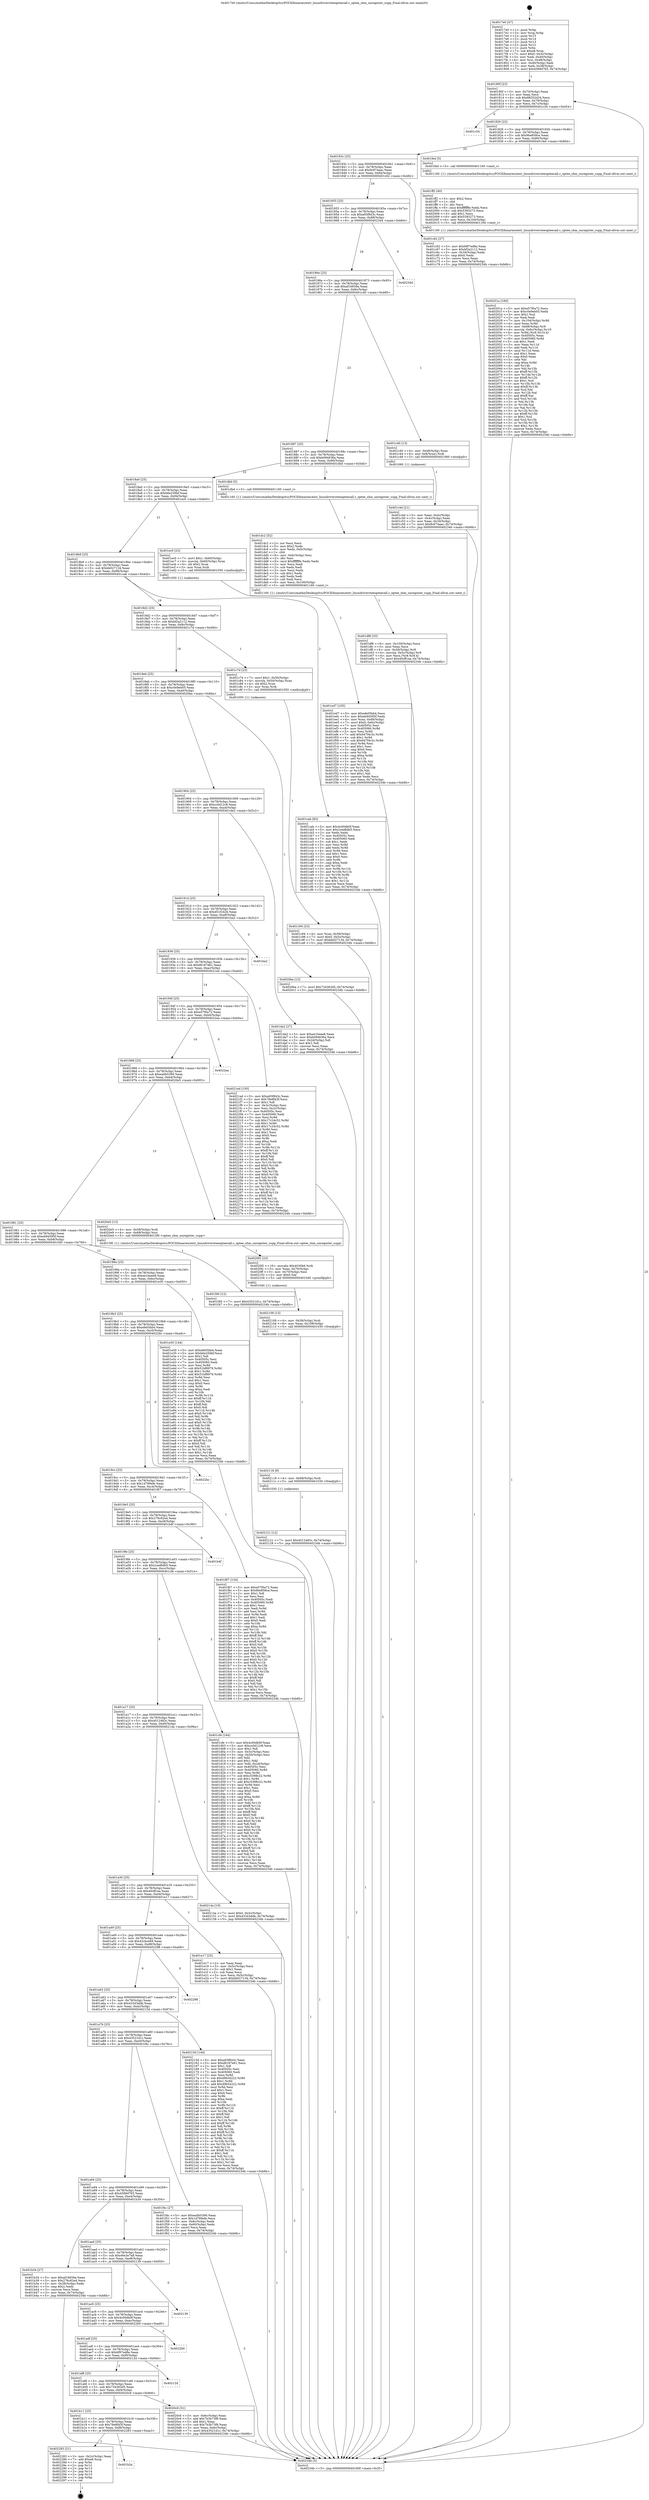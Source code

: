 digraph "0x4017e0" {
  label = "0x4017e0 (/mnt/c/Users/mathe/Desktop/tcc/POCII/binaries/extr_linuxdriversteeopteecall.c_optee_shm_unregister_supp_Final-ollvm.out::main(0))"
  labelloc = "t"
  node[shape=record]

  Entry [label="",width=0.3,height=0.3,shape=circle,fillcolor=black,style=filled]
  "0x40180f" [label="{
     0x40180f [23]\l
     | [instrs]\l
     &nbsp;&nbsp;0x40180f \<+3\>: mov -0x74(%rbp),%eax\l
     &nbsp;&nbsp;0x401812 \<+2\>: mov %eax,%ecx\l
     &nbsp;&nbsp;0x401814 \<+6\>: sub $0x88352d34,%ecx\l
     &nbsp;&nbsp;0x40181a \<+3\>: mov %eax,-0x78(%rbp)\l
     &nbsp;&nbsp;0x40181d \<+3\>: mov %ecx,-0x7c(%rbp)\l
     &nbsp;&nbsp;0x401820 \<+6\>: je 0000000000401c34 \<main+0x454\>\l
  }"]
  "0x401c34" [label="{
     0x401c34\l
  }", style=dashed]
  "0x401826" [label="{
     0x401826 [22]\l
     | [instrs]\l
     &nbsp;&nbsp;0x401826 \<+5\>: jmp 000000000040182b \<main+0x4b\>\l
     &nbsp;&nbsp;0x40182b \<+3\>: mov -0x78(%rbp),%eax\l
     &nbsp;&nbsp;0x40182e \<+5\>: sub $0x9be858ce,%eax\l
     &nbsp;&nbsp;0x401833 \<+3\>: mov %eax,-0x80(%rbp)\l
     &nbsp;&nbsp;0x401836 \<+6\>: je 0000000000401fed \<main+0x80d\>\l
  }"]
  Exit [label="",width=0.3,height=0.3,shape=circle,fillcolor=black,style=filled,peripheries=2]
  "0x401fed" [label="{
     0x401fed [5]\l
     | [instrs]\l
     &nbsp;&nbsp;0x401fed \<+5\>: call 0000000000401160 \<next_i\>\l
     | [calls]\l
     &nbsp;&nbsp;0x401160 \{1\} (/mnt/c/Users/mathe/Desktop/tcc/POCII/binaries/extr_linuxdriversteeopteecall.c_optee_shm_unregister_supp_Final-ollvm.out::next_i)\l
  }"]
  "0x40183c" [label="{
     0x40183c [25]\l
     | [instrs]\l
     &nbsp;&nbsp;0x40183c \<+5\>: jmp 0000000000401841 \<main+0x61\>\l
     &nbsp;&nbsp;0x401841 \<+3\>: mov -0x78(%rbp),%eax\l
     &nbsp;&nbsp;0x401844 \<+5\>: sub $0x9c974aac,%eax\l
     &nbsp;&nbsp;0x401849 \<+6\>: mov %eax,-0x84(%rbp)\l
     &nbsp;&nbsp;0x40184f \<+6\>: je 0000000000401c62 \<main+0x482\>\l
  }"]
  "0x401b2a" [label="{
     0x401b2a\l
  }", style=dashed]
  "0x401c62" [label="{
     0x401c62 [27]\l
     | [instrs]\l
     &nbsp;&nbsp;0x401c62 \<+5\>: mov $0x6f97ed8e,%eax\l
     &nbsp;&nbsp;0x401c67 \<+5\>: mov $0xbf2a2112,%ecx\l
     &nbsp;&nbsp;0x401c6c \<+3\>: mov -0x34(%rbp),%edx\l
     &nbsp;&nbsp;0x401c6f \<+3\>: cmp $0x0,%edx\l
     &nbsp;&nbsp;0x401c72 \<+3\>: cmove %ecx,%eax\l
     &nbsp;&nbsp;0x401c75 \<+3\>: mov %eax,-0x74(%rbp)\l
     &nbsp;&nbsp;0x401c78 \<+5\>: jmp 000000000040234b \<main+0xb6b\>\l
  }"]
  "0x401855" [label="{
     0x401855 [25]\l
     | [instrs]\l
     &nbsp;&nbsp;0x401855 \<+5\>: jmp 000000000040185a \<main+0x7a\>\l
     &nbsp;&nbsp;0x40185a \<+3\>: mov -0x78(%rbp),%eax\l
     &nbsp;&nbsp;0x40185d \<+5\>: sub $0xa93f843c,%eax\l
     &nbsp;&nbsp;0x401862 \<+6\>: mov %eax,-0x88(%rbp)\l
     &nbsp;&nbsp;0x401868 \<+6\>: je 0000000000402344 \<main+0xb64\>\l
  }"]
  "0x402283" [label="{
     0x402283 [21]\l
     | [instrs]\l
     &nbsp;&nbsp;0x402283 \<+3\>: mov -0x2c(%rbp),%eax\l
     &nbsp;&nbsp;0x402286 \<+7\>: add $0xe8,%rsp\l
     &nbsp;&nbsp;0x40228d \<+1\>: pop %rbx\l
     &nbsp;&nbsp;0x40228e \<+2\>: pop %r12\l
     &nbsp;&nbsp;0x402290 \<+2\>: pop %r13\l
     &nbsp;&nbsp;0x402292 \<+2\>: pop %r14\l
     &nbsp;&nbsp;0x402294 \<+2\>: pop %r15\l
     &nbsp;&nbsp;0x402296 \<+1\>: pop %rbp\l
     &nbsp;&nbsp;0x402297 \<+1\>: ret\l
  }"]
  "0x402344" [label="{
     0x402344\l
  }", style=dashed]
  "0x40186e" [label="{
     0x40186e [25]\l
     | [instrs]\l
     &nbsp;&nbsp;0x40186e \<+5\>: jmp 0000000000401873 \<main+0x93\>\l
     &nbsp;&nbsp;0x401873 \<+3\>: mov -0x78(%rbp),%eax\l
     &nbsp;&nbsp;0x401876 \<+5\>: sub $0xaf16659a,%eax\l
     &nbsp;&nbsp;0x40187b \<+6\>: mov %eax,-0x8c(%rbp)\l
     &nbsp;&nbsp;0x401881 \<+6\>: je 0000000000401c40 \<main+0x460\>\l
  }"]
  "0x402121" [label="{
     0x402121 [12]\l
     | [instrs]\l
     &nbsp;&nbsp;0x402121 \<+7\>: movl $0x4012483c,-0x74(%rbp)\l
     &nbsp;&nbsp;0x402128 \<+5\>: jmp 000000000040234b \<main+0xb6b\>\l
  }"]
  "0x401c40" [label="{
     0x401c40 [13]\l
     | [instrs]\l
     &nbsp;&nbsp;0x401c40 \<+4\>: mov -0x48(%rbp),%rax\l
     &nbsp;&nbsp;0x401c44 \<+4\>: mov 0x8(%rax),%rdi\l
     &nbsp;&nbsp;0x401c48 \<+5\>: call 0000000000401060 \<atoi@plt\>\l
     | [calls]\l
     &nbsp;&nbsp;0x401060 \{1\} (unknown)\l
  }"]
  "0x401887" [label="{
     0x401887 [25]\l
     | [instrs]\l
     &nbsp;&nbsp;0x401887 \<+5\>: jmp 000000000040188c \<main+0xac\>\l
     &nbsp;&nbsp;0x40188c \<+3\>: mov -0x78(%rbp),%eax\l
     &nbsp;&nbsp;0x40188f \<+5\>: sub $0xb094636a,%eax\l
     &nbsp;&nbsp;0x401894 \<+6\>: mov %eax,-0x90(%rbp)\l
     &nbsp;&nbsp;0x40189a \<+6\>: je 0000000000401dbd \<main+0x5dd\>\l
  }"]
  "0x402118" [label="{
     0x402118 [9]\l
     | [instrs]\l
     &nbsp;&nbsp;0x402118 \<+4\>: mov -0x68(%rbp),%rdi\l
     &nbsp;&nbsp;0x40211c \<+5\>: call 0000000000401030 \<free@plt\>\l
     | [calls]\l
     &nbsp;&nbsp;0x401030 \{1\} (unknown)\l
  }"]
  "0x401dbd" [label="{
     0x401dbd [5]\l
     | [instrs]\l
     &nbsp;&nbsp;0x401dbd \<+5\>: call 0000000000401160 \<next_i\>\l
     | [calls]\l
     &nbsp;&nbsp;0x401160 \{1\} (/mnt/c/Users/mathe/Desktop/tcc/POCII/binaries/extr_linuxdriversteeopteecall.c_optee_shm_unregister_supp_Final-ollvm.out::next_i)\l
  }"]
  "0x4018a0" [label="{
     0x4018a0 [25]\l
     | [instrs]\l
     &nbsp;&nbsp;0x4018a0 \<+5\>: jmp 00000000004018a5 \<main+0xc5\>\l
     &nbsp;&nbsp;0x4018a5 \<+3\>: mov -0x78(%rbp),%eax\l
     &nbsp;&nbsp;0x4018a8 \<+5\>: sub $0xb6e259bf,%eax\l
     &nbsp;&nbsp;0x4018ad \<+6\>: mov %eax,-0x94(%rbp)\l
     &nbsp;&nbsp;0x4018b3 \<+6\>: je 0000000000401ec0 \<main+0x6e0\>\l
  }"]
  "0x402109" [label="{
     0x402109 [15]\l
     | [instrs]\l
     &nbsp;&nbsp;0x402109 \<+4\>: mov -0x58(%rbp),%rdi\l
     &nbsp;&nbsp;0x40210d \<+6\>: mov %eax,-0x108(%rbp)\l
     &nbsp;&nbsp;0x402113 \<+5\>: call 0000000000401030 \<free@plt\>\l
     | [calls]\l
     &nbsp;&nbsp;0x401030 \{1\} (unknown)\l
  }"]
  "0x401ec0" [label="{
     0x401ec0 [23]\l
     | [instrs]\l
     &nbsp;&nbsp;0x401ec0 \<+7\>: movl $0x1,-0x60(%rbp)\l
     &nbsp;&nbsp;0x401ec7 \<+4\>: movslq -0x60(%rbp),%rax\l
     &nbsp;&nbsp;0x401ecb \<+4\>: shl $0x2,%rax\l
     &nbsp;&nbsp;0x401ecf \<+3\>: mov %rax,%rdi\l
     &nbsp;&nbsp;0x401ed2 \<+5\>: call 0000000000401050 \<malloc@plt\>\l
     | [calls]\l
     &nbsp;&nbsp;0x401050 \{1\} (unknown)\l
  }"]
  "0x4018b9" [label="{
     0x4018b9 [25]\l
     | [instrs]\l
     &nbsp;&nbsp;0x4018b9 \<+5\>: jmp 00000000004018be \<main+0xde\>\l
     &nbsp;&nbsp;0x4018be \<+3\>: mov -0x78(%rbp),%eax\l
     &nbsp;&nbsp;0x4018c1 \<+5\>: sub $0xbb027134,%eax\l
     &nbsp;&nbsp;0x4018c6 \<+6\>: mov %eax,-0x98(%rbp)\l
     &nbsp;&nbsp;0x4018cc \<+6\>: je 0000000000401cab \<main+0x4cb\>\l
  }"]
  "0x4020f2" [label="{
     0x4020f2 [23]\l
     | [instrs]\l
     &nbsp;&nbsp;0x4020f2 \<+10\>: movabs $0x4030b6,%rdi\l
     &nbsp;&nbsp;0x4020fc \<+3\>: mov %eax,-0x70(%rbp)\l
     &nbsp;&nbsp;0x4020ff \<+3\>: mov -0x70(%rbp),%esi\l
     &nbsp;&nbsp;0x402102 \<+2\>: mov $0x0,%al\l
     &nbsp;&nbsp;0x402104 \<+5\>: call 0000000000401040 \<printf@plt\>\l
     | [calls]\l
     &nbsp;&nbsp;0x401040 \{1\} (unknown)\l
  }"]
  "0x401cab" [label="{
     0x401cab [83]\l
     | [instrs]\l
     &nbsp;&nbsp;0x401cab \<+5\>: mov $0x4c00db0f,%eax\l
     &nbsp;&nbsp;0x401cb0 \<+5\>: mov $0x2ced8db5,%ecx\l
     &nbsp;&nbsp;0x401cb5 \<+2\>: xor %edx,%edx\l
     &nbsp;&nbsp;0x401cb7 \<+7\>: mov 0x40505c,%esi\l
     &nbsp;&nbsp;0x401cbe \<+7\>: mov 0x405060,%edi\l
     &nbsp;&nbsp;0x401cc5 \<+3\>: sub $0x1,%edx\l
     &nbsp;&nbsp;0x401cc8 \<+3\>: mov %esi,%r8d\l
     &nbsp;&nbsp;0x401ccb \<+3\>: add %edx,%r8d\l
     &nbsp;&nbsp;0x401cce \<+4\>: imul %r8d,%esi\l
     &nbsp;&nbsp;0x401cd2 \<+3\>: and $0x1,%esi\l
     &nbsp;&nbsp;0x401cd5 \<+3\>: cmp $0x0,%esi\l
     &nbsp;&nbsp;0x401cd8 \<+4\>: sete %r9b\l
     &nbsp;&nbsp;0x401cdc \<+3\>: cmp $0xa,%edi\l
     &nbsp;&nbsp;0x401cdf \<+4\>: setl %r10b\l
     &nbsp;&nbsp;0x401ce3 \<+3\>: mov %r9b,%r11b\l
     &nbsp;&nbsp;0x401ce6 \<+3\>: and %r10b,%r11b\l
     &nbsp;&nbsp;0x401ce9 \<+3\>: xor %r10b,%r9b\l
     &nbsp;&nbsp;0x401cec \<+3\>: or %r9b,%r11b\l
     &nbsp;&nbsp;0x401cef \<+4\>: test $0x1,%r11b\l
     &nbsp;&nbsp;0x401cf3 \<+3\>: cmovne %ecx,%eax\l
     &nbsp;&nbsp;0x401cf6 \<+3\>: mov %eax,-0x74(%rbp)\l
     &nbsp;&nbsp;0x401cf9 \<+5\>: jmp 000000000040234b \<main+0xb6b\>\l
  }"]
  "0x4018d2" [label="{
     0x4018d2 [25]\l
     | [instrs]\l
     &nbsp;&nbsp;0x4018d2 \<+5\>: jmp 00000000004018d7 \<main+0xf7\>\l
     &nbsp;&nbsp;0x4018d7 \<+3\>: mov -0x78(%rbp),%eax\l
     &nbsp;&nbsp;0x4018da \<+5\>: sub $0xbf2a2112,%eax\l
     &nbsp;&nbsp;0x4018df \<+6\>: mov %eax,-0x9c(%rbp)\l
     &nbsp;&nbsp;0x4018e5 \<+6\>: je 0000000000401c7d \<main+0x49d\>\l
  }"]
  "0x401b11" [label="{
     0x401b11 [25]\l
     | [instrs]\l
     &nbsp;&nbsp;0x401b11 \<+5\>: jmp 0000000000401b16 \<main+0x336\>\l
     &nbsp;&nbsp;0x401b16 \<+3\>: mov -0x78(%rbp),%eax\l
     &nbsp;&nbsp;0x401b19 \<+5\>: sub $0x78e8f43f,%eax\l
     &nbsp;&nbsp;0x401b1e \<+6\>: mov %eax,-0xf8(%rbp)\l
     &nbsp;&nbsp;0x401b24 \<+6\>: je 0000000000402283 \<main+0xaa3\>\l
  }"]
  "0x401c7d" [label="{
     0x401c7d [23]\l
     | [instrs]\l
     &nbsp;&nbsp;0x401c7d \<+7\>: movl $0x1,-0x50(%rbp)\l
     &nbsp;&nbsp;0x401c84 \<+4\>: movslq -0x50(%rbp),%rax\l
     &nbsp;&nbsp;0x401c88 \<+4\>: shl $0x2,%rax\l
     &nbsp;&nbsp;0x401c8c \<+3\>: mov %rax,%rdi\l
     &nbsp;&nbsp;0x401c8f \<+5\>: call 0000000000401050 \<malloc@plt\>\l
     | [calls]\l
     &nbsp;&nbsp;0x401050 \{1\} (unknown)\l
  }"]
  "0x4018eb" [label="{
     0x4018eb [25]\l
     | [instrs]\l
     &nbsp;&nbsp;0x4018eb \<+5\>: jmp 00000000004018f0 \<main+0x110\>\l
     &nbsp;&nbsp;0x4018f0 \<+3\>: mov -0x78(%rbp),%eax\l
     &nbsp;&nbsp;0x4018f3 \<+5\>: sub $0xc0e9eb05,%eax\l
     &nbsp;&nbsp;0x4018f8 \<+6\>: mov %eax,-0xa0(%rbp)\l
     &nbsp;&nbsp;0x4018fe \<+6\>: je 00000000004020ba \<main+0x8da\>\l
  }"]
  "0x4020c6" [label="{
     0x4020c6 [31]\l
     | [instrs]\l
     &nbsp;&nbsp;0x4020c6 \<+3\>: mov -0x6c(%rbp),%eax\l
     &nbsp;&nbsp;0x4020c9 \<+5\>: add $0x7b3b73f8,%eax\l
     &nbsp;&nbsp;0x4020ce \<+3\>: add $0x1,%eax\l
     &nbsp;&nbsp;0x4020d1 \<+5\>: sub $0x7b3b73f8,%eax\l
     &nbsp;&nbsp;0x4020d6 \<+3\>: mov %eax,-0x6c(%rbp)\l
     &nbsp;&nbsp;0x4020d9 \<+7\>: movl $0x43521d1c,-0x74(%rbp)\l
     &nbsp;&nbsp;0x4020e0 \<+5\>: jmp 000000000040234b \<main+0xb6b\>\l
  }"]
  "0x4020ba" [label="{
     0x4020ba [12]\l
     | [instrs]\l
     &nbsp;&nbsp;0x4020ba \<+7\>: movl $0x734363d5,-0x74(%rbp)\l
     &nbsp;&nbsp;0x4020c1 \<+5\>: jmp 000000000040234b \<main+0xb6b\>\l
  }"]
  "0x401904" [label="{
     0x401904 [25]\l
     | [instrs]\l
     &nbsp;&nbsp;0x401904 \<+5\>: jmp 0000000000401909 \<main+0x129\>\l
     &nbsp;&nbsp;0x401909 \<+3\>: mov -0x78(%rbp),%eax\l
     &nbsp;&nbsp;0x40190c \<+5\>: sub $0xcc0d12c8,%eax\l
     &nbsp;&nbsp;0x401911 \<+6\>: mov %eax,-0xa4(%rbp)\l
     &nbsp;&nbsp;0x401917 \<+6\>: je 0000000000401da2 \<main+0x5c2\>\l
  }"]
  "0x401af8" [label="{
     0x401af8 [25]\l
     | [instrs]\l
     &nbsp;&nbsp;0x401af8 \<+5\>: jmp 0000000000401afd \<main+0x31d\>\l
     &nbsp;&nbsp;0x401afd \<+3\>: mov -0x78(%rbp),%eax\l
     &nbsp;&nbsp;0x401b00 \<+5\>: sub $0x734363d5,%eax\l
     &nbsp;&nbsp;0x401b05 \<+6\>: mov %eax,-0xf4(%rbp)\l
     &nbsp;&nbsp;0x401b0b \<+6\>: je 00000000004020c6 \<main+0x8e6\>\l
  }"]
  "0x401da2" [label="{
     0x401da2 [27]\l
     | [instrs]\l
     &nbsp;&nbsp;0x401da2 \<+5\>: mov $0xee1beee8,%eax\l
     &nbsp;&nbsp;0x401da7 \<+5\>: mov $0xb094636a,%ecx\l
     &nbsp;&nbsp;0x401dac \<+3\>: mov -0x2d(%rbp),%dl\l
     &nbsp;&nbsp;0x401daf \<+3\>: test $0x1,%dl\l
     &nbsp;&nbsp;0x401db2 \<+3\>: cmovne %ecx,%eax\l
     &nbsp;&nbsp;0x401db5 \<+3\>: mov %eax,-0x74(%rbp)\l
     &nbsp;&nbsp;0x401db8 \<+5\>: jmp 000000000040234b \<main+0xb6b\>\l
  }"]
  "0x40191d" [label="{
     0x40191d [25]\l
     | [instrs]\l
     &nbsp;&nbsp;0x40191d \<+5\>: jmp 0000000000401922 \<main+0x142\>\l
     &nbsp;&nbsp;0x401922 \<+3\>: mov -0x78(%rbp),%eax\l
     &nbsp;&nbsp;0x401925 \<+5\>: sub $0xd51f242b,%eax\l
     &nbsp;&nbsp;0x40192a \<+6\>: mov %eax,-0xa8(%rbp)\l
     &nbsp;&nbsp;0x401930 \<+6\>: je 0000000000401ba2 \<main+0x3c2\>\l
  }"]
  "0x40212d" [label="{
     0x40212d\l
  }", style=dashed]
  "0x401ba2" [label="{
     0x401ba2\l
  }", style=dashed]
  "0x401936" [label="{
     0x401936 [25]\l
     | [instrs]\l
     &nbsp;&nbsp;0x401936 \<+5\>: jmp 000000000040193b \<main+0x15b\>\l
     &nbsp;&nbsp;0x40193b \<+3\>: mov -0x78(%rbp),%eax\l
     &nbsp;&nbsp;0x40193e \<+5\>: sub $0xd6187e61,%eax\l
     &nbsp;&nbsp;0x401943 \<+6\>: mov %eax,-0xac(%rbp)\l
     &nbsp;&nbsp;0x401949 \<+6\>: je 00000000004021ed \<main+0xa0d\>\l
  }"]
  "0x401adf" [label="{
     0x401adf [25]\l
     | [instrs]\l
     &nbsp;&nbsp;0x401adf \<+5\>: jmp 0000000000401ae4 \<main+0x304\>\l
     &nbsp;&nbsp;0x401ae4 \<+3\>: mov -0x78(%rbp),%eax\l
     &nbsp;&nbsp;0x401ae7 \<+5\>: sub $0x6f97ed8e,%eax\l
     &nbsp;&nbsp;0x401aec \<+6\>: mov %eax,-0xf0(%rbp)\l
     &nbsp;&nbsp;0x401af2 \<+6\>: je 000000000040212d \<main+0x94d\>\l
  }"]
  "0x4021ed" [label="{
     0x4021ed [150]\l
     | [instrs]\l
     &nbsp;&nbsp;0x4021ed \<+5\>: mov $0xa93f843c,%eax\l
     &nbsp;&nbsp;0x4021f2 \<+5\>: mov $0x78e8f43f,%ecx\l
     &nbsp;&nbsp;0x4021f7 \<+2\>: mov $0x1,%dl\l
     &nbsp;&nbsp;0x4021f9 \<+3\>: mov -0x3c(%rbp),%esi\l
     &nbsp;&nbsp;0x4021fc \<+3\>: mov %esi,-0x2c(%rbp)\l
     &nbsp;&nbsp;0x4021ff \<+7\>: mov 0x40505c,%esi\l
     &nbsp;&nbsp;0x402206 \<+7\>: mov 0x405060,%edi\l
     &nbsp;&nbsp;0x40220d \<+3\>: mov %esi,%r8d\l
     &nbsp;&nbsp;0x402210 \<+7\>: sub $0x17c24c52,%r8d\l
     &nbsp;&nbsp;0x402217 \<+4\>: sub $0x1,%r8d\l
     &nbsp;&nbsp;0x40221b \<+7\>: add $0x17c24c52,%r8d\l
     &nbsp;&nbsp;0x402222 \<+4\>: imul %r8d,%esi\l
     &nbsp;&nbsp;0x402226 \<+3\>: and $0x1,%esi\l
     &nbsp;&nbsp;0x402229 \<+3\>: cmp $0x0,%esi\l
     &nbsp;&nbsp;0x40222c \<+4\>: sete %r9b\l
     &nbsp;&nbsp;0x402230 \<+3\>: cmp $0xa,%edi\l
     &nbsp;&nbsp;0x402233 \<+4\>: setl %r10b\l
     &nbsp;&nbsp;0x402237 \<+3\>: mov %r9b,%r11b\l
     &nbsp;&nbsp;0x40223a \<+4\>: xor $0xff,%r11b\l
     &nbsp;&nbsp;0x40223e \<+3\>: mov %r10b,%bl\l
     &nbsp;&nbsp;0x402241 \<+3\>: xor $0xff,%bl\l
     &nbsp;&nbsp;0x402244 \<+3\>: xor $0x0,%dl\l
     &nbsp;&nbsp;0x402247 \<+3\>: mov %r11b,%r14b\l
     &nbsp;&nbsp;0x40224a \<+4\>: and $0x0,%r14b\l
     &nbsp;&nbsp;0x40224e \<+3\>: and %dl,%r9b\l
     &nbsp;&nbsp;0x402251 \<+3\>: mov %bl,%r15b\l
     &nbsp;&nbsp;0x402254 \<+4\>: and $0x0,%r15b\l
     &nbsp;&nbsp;0x402258 \<+3\>: and %dl,%r10b\l
     &nbsp;&nbsp;0x40225b \<+3\>: or %r9b,%r14b\l
     &nbsp;&nbsp;0x40225e \<+3\>: or %r10b,%r15b\l
     &nbsp;&nbsp;0x402261 \<+3\>: xor %r15b,%r14b\l
     &nbsp;&nbsp;0x402264 \<+3\>: or %bl,%r11b\l
     &nbsp;&nbsp;0x402267 \<+4\>: xor $0xff,%r11b\l
     &nbsp;&nbsp;0x40226b \<+3\>: or $0x0,%dl\l
     &nbsp;&nbsp;0x40226e \<+3\>: and %dl,%r11b\l
     &nbsp;&nbsp;0x402271 \<+3\>: or %r11b,%r14b\l
     &nbsp;&nbsp;0x402274 \<+4\>: test $0x1,%r14b\l
     &nbsp;&nbsp;0x402278 \<+3\>: cmovne %ecx,%eax\l
     &nbsp;&nbsp;0x40227b \<+3\>: mov %eax,-0x74(%rbp)\l
     &nbsp;&nbsp;0x40227e \<+5\>: jmp 000000000040234b \<main+0xb6b\>\l
  }"]
  "0x40194f" [label="{
     0x40194f [25]\l
     | [instrs]\l
     &nbsp;&nbsp;0x40194f \<+5\>: jmp 0000000000401954 \<main+0x174\>\l
     &nbsp;&nbsp;0x401954 \<+3\>: mov -0x78(%rbp),%eax\l
     &nbsp;&nbsp;0x401957 \<+5\>: sub $0xe57f0a72,%eax\l
     &nbsp;&nbsp;0x40195c \<+6\>: mov %eax,-0xb0(%rbp)\l
     &nbsp;&nbsp;0x401962 \<+6\>: je 00000000004022ea \<main+0xb0a\>\l
  }"]
  "0x4022b0" [label="{
     0x4022b0\l
  }", style=dashed]
  "0x4022ea" [label="{
     0x4022ea\l
  }", style=dashed]
  "0x401968" [label="{
     0x401968 [25]\l
     | [instrs]\l
     &nbsp;&nbsp;0x401968 \<+5\>: jmp 000000000040196d \<main+0x18d\>\l
     &nbsp;&nbsp;0x40196d \<+3\>: mov -0x78(%rbp),%eax\l
     &nbsp;&nbsp;0x401970 \<+5\>: sub $0xea0b5390,%eax\l
     &nbsp;&nbsp;0x401975 \<+6\>: mov %eax,-0xb4(%rbp)\l
     &nbsp;&nbsp;0x40197b \<+6\>: je 00000000004020e5 \<main+0x905\>\l
  }"]
  "0x401ac6" [label="{
     0x401ac6 [25]\l
     | [instrs]\l
     &nbsp;&nbsp;0x401ac6 \<+5\>: jmp 0000000000401acb \<main+0x2eb\>\l
     &nbsp;&nbsp;0x401acb \<+3\>: mov -0x78(%rbp),%eax\l
     &nbsp;&nbsp;0x401ace \<+5\>: sub $0x4c00db0f,%eax\l
     &nbsp;&nbsp;0x401ad3 \<+6\>: mov %eax,-0xec(%rbp)\l
     &nbsp;&nbsp;0x401ad9 \<+6\>: je 00000000004022b0 \<main+0xad0\>\l
  }"]
  "0x4020e5" [label="{
     0x4020e5 [13]\l
     | [instrs]\l
     &nbsp;&nbsp;0x4020e5 \<+4\>: mov -0x58(%rbp),%rdi\l
     &nbsp;&nbsp;0x4020e9 \<+4\>: mov -0x68(%rbp),%rsi\l
     &nbsp;&nbsp;0x4020ed \<+5\>: call 00000000004015f0 \<optee_shm_unregister_supp\>\l
     | [calls]\l
     &nbsp;&nbsp;0x4015f0 \{1\} (/mnt/c/Users/mathe/Desktop/tcc/POCII/binaries/extr_linuxdriversteeopteecall.c_optee_shm_unregister_supp_Final-ollvm.out::optee_shm_unregister_supp)\l
  }"]
  "0x401981" [label="{
     0x401981 [25]\l
     | [instrs]\l
     &nbsp;&nbsp;0x401981 \<+5\>: jmp 0000000000401986 \<main+0x1a6\>\l
     &nbsp;&nbsp;0x401986 \<+3\>: mov -0x78(%rbp),%eax\l
     &nbsp;&nbsp;0x401989 \<+5\>: sub $0xeb94595f,%eax\l
     &nbsp;&nbsp;0x40198e \<+6\>: mov %eax,-0xb8(%rbp)\l
     &nbsp;&nbsp;0x401994 \<+6\>: je 0000000000401f40 \<main+0x760\>\l
  }"]
  "0x402139" [label="{
     0x402139\l
  }", style=dashed]
  "0x401f40" [label="{
     0x401f40 [12]\l
     | [instrs]\l
     &nbsp;&nbsp;0x401f40 \<+7\>: movl $0x43521d1c,-0x74(%rbp)\l
     &nbsp;&nbsp;0x401f47 \<+5\>: jmp 000000000040234b \<main+0xb6b\>\l
  }"]
  "0x40199a" [label="{
     0x40199a [25]\l
     | [instrs]\l
     &nbsp;&nbsp;0x40199a \<+5\>: jmp 000000000040199f \<main+0x1bf\>\l
     &nbsp;&nbsp;0x40199f \<+3\>: mov -0x78(%rbp),%eax\l
     &nbsp;&nbsp;0x4019a2 \<+5\>: sub $0xee1beee8,%eax\l
     &nbsp;&nbsp;0x4019a7 \<+6\>: mov %eax,-0xbc(%rbp)\l
     &nbsp;&nbsp;0x4019ad \<+6\>: je 0000000000401e30 \<main+0x650\>\l
  }"]
  "0x40201a" [label="{
     0x40201a [160]\l
     | [instrs]\l
     &nbsp;&nbsp;0x40201a \<+5\>: mov $0xe57f0a72,%ecx\l
     &nbsp;&nbsp;0x40201f \<+5\>: mov $0xc0e9eb05,%edx\l
     &nbsp;&nbsp;0x402024 \<+3\>: mov $0x1,%sil\l
     &nbsp;&nbsp;0x402027 \<+2\>: xor %edi,%edi\l
     &nbsp;&nbsp;0x402029 \<+7\>: mov -0x104(%rbp),%r8d\l
     &nbsp;&nbsp;0x402030 \<+4\>: imul %eax,%r8d\l
     &nbsp;&nbsp;0x402034 \<+4\>: mov -0x68(%rbp),%r9\l
     &nbsp;&nbsp;0x402038 \<+4\>: movslq -0x6c(%rbp),%r10\l
     &nbsp;&nbsp;0x40203c \<+4\>: mov %r8d,(%r9,%r10,4)\l
     &nbsp;&nbsp;0x402040 \<+7\>: mov 0x40505c,%eax\l
     &nbsp;&nbsp;0x402047 \<+8\>: mov 0x405060,%r8d\l
     &nbsp;&nbsp;0x40204f \<+3\>: sub $0x1,%edi\l
     &nbsp;&nbsp;0x402052 \<+3\>: mov %eax,%r11d\l
     &nbsp;&nbsp;0x402055 \<+3\>: add %edi,%r11d\l
     &nbsp;&nbsp;0x402058 \<+4\>: imul %r11d,%eax\l
     &nbsp;&nbsp;0x40205c \<+3\>: and $0x1,%eax\l
     &nbsp;&nbsp;0x40205f \<+3\>: cmp $0x0,%eax\l
     &nbsp;&nbsp;0x402062 \<+3\>: sete %bl\l
     &nbsp;&nbsp;0x402065 \<+4\>: cmp $0xa,%r8d\l
     &nbsp;&nbsp;0x402069 \<+4\>: setl %r14b\l
     &nbsp;&nbsp;0x40206d \<+3\>: mov %bl,%r15b\l
     &nbsp;&nbsp;0x402070 \<+4\>: xor $0xff,%r15b\l
     &nbsp;&nbsp;0x402074 \<+3\>: mov %r14b,%r12b\l
     &nbsp;&nbsp;0x402077 \<+4\>: xor $0xff,%r12b\l
     &nbsp;&nbsp;0x40207b \<+4\>: xor $0x1,%sil\l
     &nbsp;&nbsp;0x40207f \<+3\>: mov %r15b,%r13b\l
     &nbsp;&nbsp;0x402082 \<+4\>: and $0xff,%r13b\l
     &nbsp;&nbsp;0x402086 \<+3\>: and %sil,%bl\l
     &nbsp;&nbsp;0x402089 \<+3\>: mov %r12b,%al\l
     &nbsp;&nbsp;0x40208c \<+2\>: and $0xff,%al\l
     &nbsp;&nbsp;0x40208e \<+3\>: and %sil,%r14b\l
     &nbsp;&nbsp;0x402091 \<+3\>: or %bl,%r13b\l
     &nbsp;&nbsp;0x402094 \<+3\>: or %r14b,%al\l
     &nbsp;&nbsp;0x402097 \<+3\>: xor %al,%r13b\l
     &nbsp;&nbsp;0x40209a \<+3\>: or %r12b,%r15b\l
     &nbsp;&nbsp;0x40209d \<+4\>: xor $0xff,%r15b\l
     &nbsp;&nbsp;0x4020a1 \<+4\>: or $0x1,%sil\l
     &nbsp;&nbsp;0x4020a5 \<+3\>: and %sil,%r15b\l
     &nbsp;&nbsp;0x4020a8 \<+3\>: or %r15b,%r13b\l
     &nbsp;&nbsp;0x4020ab \<+4\>: test $0x1,%r13b\l
     &nbsp;&nbsp;0x4020af \<+3\>: cmovne %edx,%ecx\l
     &nbsp;&nbsp;0x4020b2 \<+3\>: mov %ecx,-0x74(%rbp)\l
     &nbsp;&nbsp;0x4020b5 \<+5\>: jmp 000000000040234b \<main+0xb6b\>\l
  }"]
  "0x401e30" [label="{
     0x401e30 [144]\l
     | [instrs]\l
     &nbsp;&nbsp;0x401e30 \<+5\>: mov $0xefe05bb4,%eax\l
     &nbsp;&nbsp;0x401e35 \<+5\>: mov $0xb6e259bf,%ecx\l
     &nbsp;&nbsp;0x401e3a \<+2\>: mov $0x1,%dl\l
     &nbsp;&nbsp;0x401e3c \<+7\>: mov 0x40505c,%esi\l
     &nbsp;&nbsp;0x401e43 \<+7\>: mov 0x405060,%edi\l
     &nbsp;&nbsp;0x401e4a \<+3\>: mov %esi,%r8d\l
     &nbsp;&nbsp;0x401e4d \<+7\>: sub $0x51bf8979,%r8d\l
     &nbsp;&nbsp;0x401e54 \<+4\>: sub $0x1,%r8d\l
     &nbsp;&nbsp;0x401e58 \<+7\>: add $0x51bf8979,%r8d\l
     &nbsp;&nbsp;0x401e5f \<+4\>: imul %r8d,%esi\l
     &nbsp;&nbsp;0x401e63 \<+3\>: and $0x1,%esi\l
     &nbsp;&nbsp;0x401e66 \<+3\>: cmp $0x0,%esi\l
     &nbsp;&nbsp;0x401e69 \<+4\>: sete %r9b\l
     &nbsp;&nbsp;0x401e6d \<+3\>: cmp $0xa,%edi\l
     &nbsp;&nbsp;0x401e70 \<+4\>: setl %r10b\l
     &nbsp;&nbsp;0x401e74 \<+3\>: mov %r9b,%r11b\l
     &nbsp;&nbsp;0x401e77 \<+4\>: xor $0xff,%r11b\l
     &nbsp;&nbsp;0x401e7b \<+3\>: mov %r10b,%bl\l
     &nbsp;&nbsp;0x401e7e \<+3\>: xor $0xff,%bl\l
     &nbsp;&nbsp;0x401e81 \<+3\>: xor $0x0,%dl\l
     &nbsp;&nbsp;0x401e84 \<+3\>: mov %r11b,%r14b\l
     &nbsp;&nbsp;0x401e87 \<+4\>: and $0x0,%r14b\l
     &nbsp;&nbsp;0x401e8b \<+3\>: and %dl,%r9b\l
     &nbsp;&nbsp;0x401e8e \<+3\>: mov %bl,%r15b\l
     &nbsp;&nbsp;0x401e91 \<+4\>: and $0x0,%r15b\l
     &nbsp;&nbsp;0x401e95 \<+3\>: and %dl,%r10b\l
     &nbsp;&nbsp;0x401e98 \<+3\>: or %r9b,%r14b\l
     &nbsp;&nbsp;0x401e9b \<+3\>: or %r10b,%r15b\l
     &nbsp;&nbsp;0x401e9e \<+3\>: xor %r15b,%r14b\l
     &nbsp;&nbsp;0x401ea1 \<+3\>: or %bl,%r11b\l
     &nbsp;&nbsp;0x401ea4 \<+4\>: xor $0xff,%r11b\l
     &nbsp;&nbsp;0x401ea8 \<+3\>: or $0x0,%dl\l
     &nbsp;&nbsp;0x401eab \<+3\>: and %dl,%r11b\l
     &nbsp;&nbsp;0x401eae \<+3\>: or %r11b,%r14b\l
     &nbsp;&nbsp;0x401eb1 \<+4\>: test $0x1,%r14b\l
     &nbsp;&nbsp;0x401eb5 \<+3\>: cmovne %ecx,%eax\l
     &nbsp;&nbsp;0x401eb8 \<+3\>: mov %eax,-0x74(%rbp)\l
     &nbsp;&nbsp;0x401ebb \<+5\>: jmp 000000000040234b \<main+0xb6b\>\l
  }"]
  "0x4019b3" [label="{
     0x4019b3 [25]\l
     | [instrs]\l
     &nbsp;&nbsp;0x4019b3 \<+5\>: jmp 00000000004019b8 \<main+0x1d8\>\l
     &nbsp;&nbsp;0x4019b8 \<+3\>: mov -0x78(%rbp),%eax\l
     &nbsp;&nbsp;0x4019bb \<+5\>: sub $0xefe05bb4,%eax\l
     &nbsp;&nbsp;0x4019c0 \<+6\>: mov %eax,-0xc0(%rbp)\l
     &nbsp;&nbsp;0x4019c6 \<+6\>: je 00000000004022bc \<main+0xadc\>\l
  }"]
  "0x401ff2" [label="{
     0x401ff2 [40]\l
     | [instrs]\l
     &nbsp;&nbsp;0x401ff2 \<+5\>: mov $0x2,%ecx\l
     &nbsp;&nbsp;0x401ff7 \<+1\>: cltd\l
     &nbsp;&nbsp;0x401ff8 \<+2\>: idiv %ecx\l
     &nbsp;&nbsp;0x401ffa \<+6\>: imul $0xfffffffe,%edx,%ecx\l
     &nbsp;&nbsp;0x402000 \<+6\>: sub $0x5393273,%ecx\l
     &nbsp;&nbsp;0x402006 \<+3\>: add $0x1,%ecx\l
     &nbsp;&nbsp;0x402009 \<+6\>: add $0x5393273,%ecx\l
     &nbsp;&nbsp;0x40200f \<+6\>: mov %ecx,-0x104(%rbp)\l
     &nbsp;&nbsp;0x402015 \<+5\>: call 0000000000401160 \<next_i\>\l
     | [calls]\l
     &nbsp;&nbsp;0x401160 \{1\} (/mnt/c/Users/mathe/Desktop/tcc/POCII/binaries/extr_linuxdriversteeopteecall.c_optee_shm_unregister_supp_Final-ollvm.out::next_i)\l
  }"]
  "0x4022bc" [label="{
     0x4022bc\l
  }", style=dashed]
  "0x4019cc" [label="{
     0x4019cc [25]\l
     | [instrs]\l
     &nbsp;&nbsp;0x4019cc \<+5\>: jmp 00000000004019d1 \<main+0x1f1\>\l
     &nbsp;&nbsp;0x4019d1 \<+3\>: mov -0x78(%rbp),%eax\l
     &nbsp;&nbsp;0x4019d4 \<+5\>: sub $0x1d789efe,%eax\l
     &nbsp;&nbsp;0x4019d9 \<+6\>: mov %eax,-0xc4(%rbp)\l
     &nbsp;&nbsp;0x4019df \<+6\>: je 0000000000401f67 \<main+0x787\>\l
  }"]
  "0x401ed7" [label="{
     0x401ed7 [105]\l
     | [instrs]\l
     &nbsp;&nbsp;0x401ed7 \<+5\>: mov $0xefe05bb4,%ecx\l
     &nbsp;&nbsp;0x401edc \<+5\>: mov $0xeb94595f,%edx\l
     &nbsp;&nbsp;0x401ee1 \<+4\>: mov %rax,-0x68(%rbp)\l
     &nbsp;&nbsp;0x401ee5 \<+7\>: movl $0x0,-0x6c(%rbp)\l
     &nbsp;&nbsp;0x401eec \<+7\>: mov 0x40505c,%esi\l
     &nbsp;&nbsp;0x401ef3 \<+8\>: mov 0x405060,%r8d\l
     &nbsp;&nbsp;0x401efb \<+3\>: mov %esi,%r9d\l
     &nbsp;&nbsp;0x401efe \<+7\>: add $0x947f4c3c,%r9d\l
     &nbsp;&nbsp;0x401f05 \<+4\>: sub $0x1,%r9d\l
     &nbsp;&nbsp;0x401f09 \<+7\>: sub $0x947f4c3c,%r9d\l
     &nbsp;&nbsp;0x401f10 \<+4\>: imul %r9d,%esi\l
     &nbsp;&nbsp;0x401f14 \<+3\>: and $0x1,%esi\l
     &nbsp;&nbsp;0x401f17 \<+3\>: cmp $0x0,%esi\l
     &nbsp;&nbsp;0x401f1a \<+4\>: sete %r10b\l
     &nbsp;&nbsp;0x401f1e \<+4\>: cmp $0xa,%r8d\l
     &nbsp;&nbsp;0x401f22 \<+4\>: setl %r11b\l
     &nbsp;&nbsp;0x401f26 \<+3\>: mov %r10b,%bl\l
     &nbsp;&nbsp;0x401f29 \<+3\>: and %r11b,%bl\l
     &nbsp;&nbsp;0x401f2c \<+3\>: xor %r11b,%r10b\l
     &nbsp;&nbsp;0x401f2f \<+3\>: or %r10b,%bl\l
     &nbsp;&nbsp;0x401f32 \<+3\>: test $0x1,%bl\l
     &nbsp;&nbsp;0x401f35 \<+3\>: cmovne %edx,%ecx\l
     &nbsp;&nbsp;0x401f38 \<+3\>: mov %ecx,-0x74(%rbp)\l
     &nbsp;&nbsp;0x401f3b \<+5\>: jmp 000000000040234b \<main+0xb6b\>\l
  }"]
  "0x401f67" [label="{
     0x401f67 [134]\l
     | [instrs]\l
     &nbsp;&nbsp;0x401f67 \<+5\>: mov $0xe57f0a72,%eax\l
     &nbsp;&nbsp;0x401f6c \<+5\>: mov $0x9be858ce,%ecx\l
     &nbsp;&nbsp;0x401f71 \<+2\>: mov $0x1,%dl\l
     &nbsp;&nbsp;0x401f73 \<+2\>: xor %esi,%esi\l
     &nbsp;&nbsp;0x401f75 \<+7\>: mov 0x40505c,%edi\l
     &nbsp;&nbsp;0x401f7c \<+8\>: mov 0x405060,%r8d\l
     &nbsp;&nbsp;0x401f84 \<+3\>: sub $0x1,%esi\l
     &nbsp;&nbsp;0x401f87 \<+3\>: mov %edi,%r9d\l
     &nbsp;&nbsp;0x401f8a \<+3\>: add %esi,%r9d\l
     &nbsp;&nbsp;0x401f8d \<+4\>: imul %r9d,%edi\l
     &nbsp;&nbsp;0x401f91 \<+3\>: and $0x1,%edi\l
     &nbsp;&nbsp;0x401f94 \<+3\>: cmp $0x0,%edi\l
     &nbsp;&nbsp;0x401f97 \<+4\>: sete %r10b\l
     &nbsp;&nbsp;0x401f9b \<+4\>: cmp $0xa,%r8d\l
     &nbsp;&nbsp;0x401f9f \<+4\>: setl %r11b\l
     &nbsp;&nbsp;0x401fa3 \<+3\>: mov %r10b,%bl\l
     &nbsp;&nbsp;0x401fa6 \<+3\>: xor $0xff,%bl\l
     &nbsp;&nbsp;0x401fa9 \<+3\>: mov %r11b,%r14b\l
     &nbsp;&nbsp;0x401fac \<+4\>: xor $0xff,%r14b\l
     &nbsp;&nbsp;0x401fb0 \<+3\>: xor $0x0,%dl\l
     &nbsp;&nbsp;0x401fb3 \<+3\>: mov %bl,%r15b\l
     &nbsp;&nbsp;0x401fb6 \<+4\>: and $0x0,%r15b\l
     &nbsp;&nbsp;0x401fba \<+3\>: and %dl,%r10b\l
     &nbsp;&nbsp;0x401fbd \<+3\>: mov %r14b,%r12b\l
     &nbsp;&nbsp;0x401fc0 \<+4\>: and $0x0,%r12b\l
     &nbsp;&nbsp;0x401fc4 \<+3\>: and %dl,%r11b\l
     &nbsp;&nbsp;0x401fc7 \<+3\>: or %r10b,%r15b\l
     &nbsp;&nbsp;0x401fca \<+3\>: or %r11b,%r12b\l
     &nbsp;&nbsp;0x401fcd \<+3\>: xor %r12b,%r15b\l
     &nbsp;&nbsp;0x401fd0 \<+3\>: or %r14b,%bl\l
     &nbsp;&nbsp;0x401fd3 \<+3\>: xor $0xff,%bl\l
     &nbsp;&nbsp;0x401fd6 \<+3\>: or $0x0,%dl\l
     &nbsp;&nbsp;0x401fd9 \<+2\>: and %dl,%bl\l
     &nbsp;&nbsp;0x401fdb \<+3\>: or %bl,%r15b\l
     &nbsp;&nbsp;0x401fde \<+4\>: test $0x1,%r15b\l
     &nbsp;&nbsp;0x401fe2 \<+3\>: cmovne %ecx,%eax\l
     &nbsp;&nbsp;0x401fe5 \<+3\>: mov %eax,-0x74(%rbp)\l
     &nbsp;&nbsp;0x401fe8 \<+5\>: jmp 000000000040234b \<main+0xb6b\>\l
  }"]
  "0x4019e5" [label="{
     0x4019e5 [25]\l
     | [instrs]\l
     &nbsp;&nbsp;0x4019e5 \<+5\>: jmp 00000000004019ea \<main+0x20a\>\l
     &nbsp;&nbsp;0x4019ea \<+3\>: mov -0x78(%rbp),%eax\l
     &nbsp;&nbsp;0x4019ed \<+5\>: sub $0x276c82e4,%eax\l
     &nbsp;&nbsp;0x4019f2 \<+6\>: mov %eax,-0xc8(%rbp)\l
     &nbsp;&nbsp;0x4019f8 \<+6\>: je 0000000000401b4f \<main+0x36f\>\l
  }"]
  "0x401df6" [label="{
     0x401df6 [33]\l
     | [instrs]\l
     &nbsp;&nbsp;0x401df6 \<+6\>: mov -0x100(%rbp),%ecx\l
     &nbsp;&nbsp;0x401dfc \<+3\>: imul %eax,%ecx\l
     &nbsp;&nbsp;0x401dff \<+4\>: mov -0x58(%rbp),%r8\l
     &nbsp;&nbsp;0x401e03 \<+4\>: movslq -0x5c(%rbp),%r9\l
     &nbsp;&nbsp;0x401e07 \<+4\>: mov %ecx,(%r8,%r9,4)\l
     &nbsp;&nbsp;0x401e0b \<+7\>: movl $0x40cff1ea,-0x74(%rbp)\l
     &nbsp;&nbsp;0x401e12 \<+5\>: jmp 000000000040234b \<main+0xb6b\>\l
  }"]
  "0x401b4f" [label="{
     0x401b4f\l
  }", style=dashed]
  "0x4019fe" [label="{
     0x4019fe [25]\l
     | [instrs]\l
     &nbsp;&nbsp;0x4019fe \<+5\>: jmp 0000000000401a03 \<main+0x223\>\l
     &nbsp;&nbsp;0x401a03 \<+3\>: mov -0x78(%rbp),%eax\l
     &nbsp;&nbsp;0x401a06 \<+5\>: sub $0x2ced8db5,%eax\l
     &nbsp;&nbsp;0x401a0b \<+6\>: mov %eax,-0xcc(%rbp)\l
     &nbsp;&nbsp;0x401a11 \<+6\>: je 0000000000401cfe \<main+0x51e\>\l
  }"]
  "0x401dc2" [label="{
     0x401dc2 [52]\l
     | [instrs]\l
     &nbsp;&nbsp;0x401dc2 \<+2\>: xor %ecx,%ecx\l
     &nbsp;&nbsp;0x401dc4 \<+5\>: mov $0x2,%edx\l
     &nbsp;&nbsp;0x401dc9 \<+6\>: mov %edx,-0xfc(%rbp)\l
     &nbsp;&nbsp;0x401dcf \<+1\>: cltd\l
     &nbsp;&nbsp;0x401dd0 \<+6\>: mov -0xfc(%rbp),%esi\l
     &nbsp;&nbsp;0x401dd6 \<+2\>: idiv %esi\l
     &nbsp;&nbsp;0x401dd8 \<+6\>: imul $0xfffffffe,%edx,%edx\l
     &nbsp;&nbsp;0x401dde \<+2\>: mov %ecx,%edi\l
     &nbsp;&nbsp;0x401de0 \<+2\>: sub %edx,%edi\l
     &nbsp;&nbsp;0x401de2 \<+2\>: mov %ecx,%edx\l
     &nbsp;&nbsp;0x401de4 \<+3\>: sub $0x1,%edx\l
     &nbsp;&nbsp;0x401de7 \<+2\>: add %edx,%edi\l
     &nbsp;&nbsp;0x401de9 \<+2\>: sub %edi,%ecx\l
     &nbsp;&nbsp;0x401deb \<+6\>: mov %ecx,-0x100(%rbp)\l
     &nbsp;&nbsp;0x401df1 \<+5\>: call 0000000000401160 \<next_i\>\l
     | [calls]\l
     &nbsp;&nbsp;0x401160 \{1\} (/mnt/c/Users/mathe/Desktop/tcc/POCII/binaries/extr_linuxdriversteeopteecall.c_optee_shm_unregister_supp_Final-ollvm.out::next_i)\l
  }"]
  "0x401cfe" [label="{
     0x401cfe [164]\l
     | [instrs]\l
     &nbsp;&nbsp;0x401cfe \<+5\>: mov $0x4c00db0f,%eax\l
     &nbsp;&nbsp;0x401d03 \<+5\>: mov $0xcc0d12c8,%ecx\l
     &nbsp;&nbsp;0x401d08 \<+2\>: mov $0x1,%dl\l
     &nbsp;&nbsp;0x401d0a \<+3\>: mov -0x5c(%rbp),%esi\l
     &nbsp;&nbsp;0x401d0d \<+3\>: cmp -0x50(%rbp),%esi\l
     &nbsp;&nbsp;0x401d10 \<+4\>: setl %dil\l
     &nbsp;&nbsp;0x401d14 \<+4\>: and $0x1,%dil\l
     &nbsp;&nbsp;0x401d18 \<+4\>: mov %dil,-0x2d(%rbp)\l
     &nbsp;&nbsp;0x401d1c \<+7\>: mov 0x40505c,%esi\l
     &nbsp;&nbsp;0x401d23 \<+8\>: mov 0x405060,%r8d\l
     &nbsp;&nbsp;0x401d2b \<+3\>: mov %esi,%r9d\l
     &nbsp;&nbsp;0x401d2e \<+7\>: sub $0xc5398c22,%r9d\l
     &nbsp;&nbsp;0x401d35 \<+4\>: sub $0x1,%r9d\l
     &nbsp;&nbsp;0x401d39 \<+7\>: add $0xc5398c22,%r9d\l
     &nbsp;&nbsp;0x401d40 \<+4\>: imul %r9d,%esi\l
     &nbsp;&nbsp;0x401d44 \<+3\>: and $0x1,%esi\l
     &nbsp;&nbsp;0x401d47 \<+3\>: cmp $0x0,%esi\l
     &nbsp;&nbsp;0x401d4a \<+4\>: sete %dil\l
     &nbsp;&nbsp;0x401d4e \<+4\>: cmp $0xa,%r8d\l
     &nbsp;&nbsp;0x401d52 \<+4\>: setl %r10b\l
     &nbsp;&nbsp;0x401d56 \<+3\>: mov %dil,%r11b\l
     &nbsp;&nbsp;0x401d59 \<+4\>: xor $0xff,%r11b\l
     &nbsp;&nbsp;0x401d5d \<+3\>: mov %r10b,%bl\l
     &nbsp;&nbsp;0x401d60 \<+3\>: xor $0xff,%bl\l
     &nbsp;&nbsp;0x401d63 \<+3\>: xor $0x0,%dl\l
     &nbsp;&nbsp;0x401d66 \<+3\>: mov %r11b,%r14b\l
     &nbsp;&nbsp;0x401d69 \<+4\>: and $0x0,%r14b\l
     &nbsp;&nbsp;0x401d6d \<+3\>: and %dl,%dil\l
     &nbsp;&nbsp;0x401d70 \<+3\>: mov %bl,%r15b\l
     &nbsp;&nbsp;0x401d73 \<+4\>: and $0x0,%r15b\l
     &nbsp;&nbsp;0x401d77 \<+3\>: and %dl,%r10b\l
     &nbsp;&nbsp;0x401d7a \<+3\>: or %dil,%r14b\l
     &nbsp;&nbsp;0x401d7d \<+3\>: or %r10b,%r15b\l
     &nbsp;&nbsp;0x401d80 \<+3\>: xor %r15b,%r14b\l
     &nbsp;&nbsp;0x401d83 \<+3\>: or %bl,%r11b\l
     &nbsp;&nbsp;0x401d86 \<+4\>: xor $0xff,%r11b\l
     &nbsp;&nbsp;0x401d8a \<+3\>: or $0x0,%dl\l
     &nbsp;&nbsp;0x401d8d \<+3\>: and %dl,%r11b\l
     &nbsp;&nbsp;0x401d90 \<+3\>: or %r11b,%r14b\l
     &nbsp;&nbsp;0x401d93 \<+4\>: test $0x1,%r14b\l
     &nbsp;&nbsp;0x401d97 \<+3\>: cmovne %ecx,%eax\l
     &nbsp;&nbsp;0x401d9a \<+3\>: mov %eax,-0x74(%rbp)\l
     &nbsp;&nbsp;0x401d9d \<+5\>: jmp 000000000040234b \<main+0xb6b\>\l
  }"]
  "0x401a17" [label="{
     0x401a17 [25]\l
     | [instrs]\l
     &nbsp;&nbsp;0x401a17 \<+5\>: jmp 0000000000401a1c \<main+0x23c\>\l
     &nbsp;&nbsp;0x401a1c \<+3\>: mov -0x78(%rbp),%eax\l
     &nbsp;&nbsp;0x401a1f \<+5\>: sub $0x4012483c,%eax\l
     &nbsp;&nbsp;0x401a24 \<+6\>: mov %eax,-0xd0(%rbp)\l
     &nbsp;&nbsp;0x401a2a \<+6\>: je 000000000040214a \<main+0x96a\>\l
  }"]
  "0x401c94" [label="{
     0x401c94 [23]\l
     | [instrs]\l
     &nbsp;&nbsp;0x401c94 \<+4\>: mov %rax,-0x58(%rbp)\l
     &nbsp;&nbsp;0x401c98 \<+7\>: movl $0x0,-0x5c(%rbp)\l
     &nbsp;&nbsp;0x401c9f \<+7\>: movl $0xbb027134,-0x74(%rbp)\l
     &nbsp;&nbsp;0x401ca6 \<+5\>: jmp 000000000040234b \<main+0xb6b\>\l
  }"]
  "0x40214a" [label="{
     0x40214a [19]\l
     | [instrs]\l
     &nbsp;&nbsp;0x40214a \<+7\>: movl $0x0,-0x3c(%rbp)\l
     &nbsp;&nbsp;0x402151 \<+7\>: movl $0x43343ddb,-0x74(%rbp)\l
     &nbsp;&nbsp;0x402158 \<+5\>: jmp 000000000040234b \<main+0xb6b\>\l
  }"]
  "0x401a30" [label="{
     0x401a30 [25]\l
     | [instrs]\l
     &nbsp;&nbsp;0x401a30 \<+5\>: jmp 0000000000401a35 \<main+0x255\>\l
     &nbsp;&nbsp;0x401a35 \<+3\>: mov -0x78(%rbp),%eax\l
     &nbsp;&nbsp;0x401a38 \<+5\>: sub $0x40cff1ea,%eax\l
     &nbsp;&nbsp;0x401a3d \<+6\>: mov %eax,-0xd4(%rbp)\l
     &nbsp;&nbsp;0x401a43 \<+6\>: je 0000000000401e17 \<main+0x637\>\l
  }"]
  "0x401c4d" [label="{
     0x401c4d [21]\l
     | [instrs]\l
     &nbsp;&nbsp;0x401c4d \<+3\>: mov %eax,-0x4c(%rbp)\l
     &nbsp;&nbsp;0x401c50 \<+3\>: mov -0x4c(%rbp),%eax\l
     &nbsp;&nbsp;0x401c53 \<+3\>: mov %eax,-0x34(%rbp)\l
     &nbsp;&nbsp;0x401c56 \<+7\>: movl $0x9c974aac,-0x74(%rbp)\l
     &nbsp;&nbsp;0x401c5d \<+5\>: jmp 000000000040234b \<main+0xb6b\>\l
  }"]
  "0x401e17" [label="{
     0x401e17 [25]\l
     | [instrs]\l
     &nbsp;&nbsp;0x401e17 \<+2\>: xor %eax,%eax\l
     &nbsp;&nbsp;0x401e19 \<+3\>: mov -0x5c(%rbp),%ecx\l
     &nbsp;&nbsp;0x401e1c \<+3\>: sub $0x1,%eax\l
     &nbsp;&nbsp;0x401e1f \<+2\>: sub %eax,%ecx\l
     &nbsp;&nbsp;0x401e21 \<+3\>: mov %ecx,-0x5c(%rbp)\l
     &nbsp;&nbsp;0x401e24 \<+7\>: movl $0xbb027134,-0x74(%rbp)\l
     &nbsp;&nbsp;0x401e2b \<+5\>: jmp 000000000040234b \<main+0xb6b\>\l
  }"]
  "0x401a49" [label="{
     0x401a49 [25]\l
     | [instrs]\l
     &nbsp;&nbsp;0x401a49 \<+5\>: jmp 0000000000401a4e \<main+0x26e\>\l
     &nbsp;&nbsp;0x401a4e \<+3\>: mov -0x78(%rbp),%eax\l
     &nbsp;&nbsp;0x401a51 \<+5\>: sub $0x42cbce69,%eax\l
     &nbsp;&nbsp;0x401a56 \<+6\>: mov %eax,-0xd8(%rbp)\l
     &nbsp;&nbsp;0x401a5c \<+6\>: je 0000000000402298 \<main+0xab8\>\l
  }"]
  "0x4017e0" [label="{
     0x4017e0 [47]\l
     | [instrs]\l
     &nbsp;&nbsp;0x4017e0 \<+1\>: push %rbp\l
     &nbsp;&nbsp;0x4017e1 \<+3\>: mov %rsp,%rbp\l
     &nbsp;&nbsp;0x4017e4 \<+2\>: push %r15\l
     &nbsp;&nbsp;0x4017e6 \<+2\>: push %r14\l
     &nbsp;&nbsp;0x4017e8 \<+2\>: push %r13\l
     &nbsp;&nbsp;0x4017ea \<+2\>: push %r12\l
     &nbsp;&nbsp;0x4017ec \<+1\>: push %rbx\l
     &nbsp;&nbsp;0x4017ed \<+7\>: sub $0xe8,%rsp\l
     &nbsp;&nbsp;0x4017f4 \<+7\>: movl $0x0,-0x3c(%rbp)\l
     &nbsp;&nbsp;0x4017fb \<+3\>: mov %edi,-0x40(%rbp)\l
     &nbsp;&nbsp;0x4017fe \<+4\>: mov %rsi,-0x48(%rbp)\l
     &nbsp;&nbsp;0x401802 \<+3\>: mov -0x40(%rbp),%edi\l
     &nbsp;&nbsp;0x401805 \<+3\>: mov %edi,-0x38(%rbp)\l
     &nbsp;&nbsp;0x401808 \<+7\>: movl $0x4569d765,-0x74(%rbp)\l
  }"]
  "0x402298" [label="{
     0x402298\l
  }", style=dashed]
  "0x401a62" [label="{
     0x401a62 [25]\l
     | [instrs]\l
     &nbsp;&nbsp;0x401a62 \<+5\>: jmp 0000000000401a67 \<main+0x287\>\l
     &nbsp;&nbsp;0x401a67 \<+3\>: mov -0x78(%rbp),%eax\l
     &nbsp;&nbsp;0x401a6a \<+5\>: sub $0x43343ddb,%eax\l
     &nbsp;&nbsp;0x401a6f \<+6\>: mov %eax,-0xdc(%rbp)\l
     &nbsp;&nbsp;0x401a75 \<+6\>: je 000000000040215d \<main+0x97d\>\l
  }"]
  "0x40234b" [label="{
     0x40234b [5]\l
     | [instrs]\l
     &nbsp;&nbsp;0x40234b \<+5\>: jmp 000000000040180f \<main+0x2f\>\l
  }"]
  "0x40215d" [label="{
     0x40215d [144]\l
     | [instrs]\l
     &nbsp;&nbsp;0x40215d \<+5\>: mov $0xa93f843c,%eax\l
     &nbsp;&nbsp;0x402162 \<+5\>: mov $0xd6187e61,%ecx\l
     &nbsp;&nbsp;0x402167 \<+2\>: mov $0x1,%dl\l
     &nbsp;&nbsp;0x402169 \<+7\>: mov 0x40505c,%esi\l
     &nbsp;&nbsp;0x402170 \<+7\>: mov 0x405060,%edi\l
     &nbsp;&nbsp;0x402177 \<+3\>: mov %esi,%r8d\l
     &nbsp;&nbsp;0x40217a \<+7\>: sub $0x49b54222,%r8d\l
     &nbsp;&nbsp;0x402181 \<+4\>: sub $0x1,%r8d\l
     &nbsp;&nbsp;0x402185 \<+7\>: add $0x49b54222,%r8d\l
     &nbsp;&nbsp;0x40218c \<+4\>: imul %r8d,%esi\l
     &nbsp;&nbsp;0x402190 \<+3\>: and $0x1,%esi\l
     &nbsp;&nbsp;0x402193 \<+3\>: cmp $0x0,%esi\l
     &nbsp;&nbsp;0x402196 \<+4\>: sete %r9b\l
     &nbsp;&nbsp;0x40219a \<+3\>: cmp $0xa,%edi\l
     &nbsp;&nbsp;0x40219d \<+4\>: setl %r10b\l
     &nbsp;&nbsp;0x4021a1 \<+3\>: mov %r9b,%r11b\l
     &nbsp;&nbsp;0x4021a4 \<+4\>: xor $0xff,%r11b\l
     &nbsp;&nbsp;0x4021a8 \<+3\>: mov %r10b,%bl\l
     &nbsp;&nbsp;0x4021ab \<+3\>: xor $0xff,%bl\l
     &nbsp;&nbsp;0x4021ae \<+3\>: xor $0x1,%dl\l
     &nbsp;&nbsp;0x4021b1 \<+3\>: mov %r11b,%r14b\l
     &nbsp;&nbsp;0x4021b4 \<+4\>: and $0xff,%r14b\l
     &nbsp;&nbsp;0x4021b8 \<+3\>: and %dl,%r9b\l
     &nbsp;&nbsp;0x4021bb \<+3\>: mov %bl,%r15b\l
     &nbsp;&nbsp;0x4021be \<+4\>: and $0xff,%r15b\l
     &nbsp;&nbsp;0x4021c2 \<+3\>: and %dl,%r10b\l
     &nbsp;&nbsp;0x4021c5 \<+3\>: or %r9b,%r14b\l
     &nbsp;&nbsp;0x4021c8 \<+3\>: or %r10b,%r15b\l
     &nbsp;&nbsp;0x4021cb \<+3\>: xor %r15b,%r14b\l
     &nbsp;&nbsp;0x4021ce \<+3\>: or %bl,%r11b\l
     &nbsp;&nbsp;0x4021d1 \<+4\>: xor $0xff,%r11b\l
     &nbsp;&nbsp;0x4021d5 \<+3\>: or $0x1,%dl\l
     &nbsp;&nbsp;0x4021d8 \<+3\>: and %dl,%r11b\l
     &nbsp;&nbsp;0x4021db \<+3\>: or %r11b,%r14b\l
     &nbsp;&nbsp;0x4021de \<+4\>: test $0x1,%r14b\l
     &nbsp;&nbsp;0x4021e2 \<+3\>: cmovne %ecx,%eax\l
     &nbsp;&nbsp;0x4021e5 \<+3\>: mov %eax,-0x74(%rbp)\l
     &nbsp;&nbsp;0x4021e8 \<+5\>: jmp 000000000040234b \<main+0xb6b\>\l
  }"]
  "0x401a7b" [label="{
     0x401a7b [25]\l
     | [instrs]\l
     &nbsp;&nbsp;0x401a7b \<+5\>: jmp 0000000000401a80 \<main+0x2a0\>\l
     &nbsp;&nbsp;0x401a80 \<+3\>: mov -0x78(%rbp),%eax\l
     &nbsp;&nbsp;0x401a83 \<+5\>: sub $0x43521d1c,%eax\l
     &nbsp;&nbsp;0x401a88 \<+6\>: mov %eax,-0xe0(%rbp)\l
     &nbsp;&nbsp;0x401a8e \<+6\>: je 0000000000401f4c \<main+0x76c\>\l
  }"]
  "0x401aad" [label="{
     0x401aad [25]\l
     | [instrs]\l
     &nbsp;&nbsp;0x401aad \<+5\>: jmp 0000000000401ab2 \<main+0x2d2\>\l
     &nbsp;&nbsp;0x401ab2 \<+3\>: mov -0x78(%rbp),%eax\l
     &nbsp;&nbsp;0x401ab5 \<+5\>: sub $0x46e3e7a8,%eax\l
     &nbsp;&nbsp;0x401aba \<+6\>: mov %eax,-0xe8(%rbp)\l
     &nbsp;&nbsp;0x401ac0 \<+6\>: je 0000000000402139 \<main+0x959\>\l
  }"]
  "0x401f4c" [label="{
     0x401f4c [27]\l
     | [instrs]\l
     &nbsp;&nbsp;0x401f4c \<+5\>: mov $0xea0b5390,%eax\l
     &nbsp;&nbsp;0x401f51 \<+5\>: mov $0x1d789efe,%ecx\l
     &nbsp;&nbsp;0x401f56 \<+3\>: mov -0x6c(%rbp),%edx\l
     &nbsp;&nbsp;0x401f59 \<+3\>: cmp -0x60(%rbp),%edx\l
     &nbsp;&nbsp;0x401f5c \<+3\>: cmovl %ecx,%eax\l
     &nbsp;&nbsp;0x401f5f \<+3\>: mov %eax,-0x74(%rbp)\l
     &nbsp;&nbsp;0x401f62 \<+5\>: jmp 000000000040234b \<main+0xb6b\>\l
  }"]
  "0x401a94" [label="{
     0x401a94 [25]\l
     | [instrs]\l
     &nbsp;&nbsp;0x401a94 \<+5\>: jmp 0000000000401a99 \<main+0x2b9\>\l
     &nbsp;&nbsp;0x401a99 \<+3\>: mov -0x78(%rbp),%eax\l
     &nbsp;&nbsp;0x401a9c \<+5\>: sub $0x4569d765,%eax\l
     &nbsp;&nbsp;0x401aa1 \<+6\>: mov %eax,-0xe4(%rbp)\l
     &nbsp;&nbsp;0x401aa7 \<+6\>: je 0000000000401b34 \<main+0x354\>\l
  }"]
  "0x401b34" [label="{
     0x401b34 [27]\l
     | [instrs]\l
     &nbsp;&nbsp;0x401b34 \<+5\>: mov $0xaf16659a,%eax\l
     &nbsp;&nbsp;0x401b39 \<+5\>: mov $0x276c82e4,%ecx\l
     &nbsp;&nbsp;0x401b3e \<+3\>: mov -0x38(%rbp),%edx\l
     &nbsp;&nbsp;0x401b41 \<+3\>: cmp $0x2,%edx\l
     &nbsp;&nbsp;0x401b44 \<+3\>: cmovne %ecx,%eax\l
     &nbsp;&nbsp;0x401b47 \<+3\>: mov %eax,-0x74(%rbp)\l
     &nbsp;&nbsp;0x401b4a \<+5\>: jmp 000000000040234b \<main+0xb6b\>\l
  }"]
  Entry -> "0x4017e0" [label=" 1"]
  "0x40180f" -> "0x401c34" [label=" 0"]
  "0x40180f" -> "0x401826" [label=" 26"]
  "0x402283" -> Exit [label=" 1"]
  "0x401826" -> "0x401fed" [label=" 1"]
  "0x401826" -> "0x40183c" [label=" 25"]
  "0x401b11" -> "0x401b2a" [label=" 0"]
  "0x40183c" -> "0x401c62" [label=" 1"]
  "0x40183c" -> "0x401855" [label=" 24"]
  "0x401b11" -> "0x402283" [label=" 1"]
  "0x401855" -> "0x402344" [label=" 0"]
  "0x401855" -> "0x40186e" [label=" 24"]
  "0x4021ed" -> "0x40234b" [label=" 1"]
  "0x40186e" -> "0x401c40" [label=" 1"]
  "0x40186e" -> "0x401887" [label=" 23"]
  "0x40215d" -> "0x40234b" [label=" 1"]
  "0x401887" -> "0x401dbd" [label=" 1"]
  "0x401887" -> "0x4018a0" [label=" 22"]
  "0x40214a" -> "0x40234b" [label=" 1"]
  "0x4018a0" -> "0x401ec0" [label=" 1"]
  "0x4018a0" -> "0x4018b9" [label=" 21"]
  "0x402121" -> "0x40234b" [label=" 1"]
  "0x4018b9" -> "0x401cab" [label=" 2"]
  "0x4018b9" -> "0x4018d2" [label=" 19"]
  "0x402118" -> "0x402121" [label=" 1"]
  "0x4018d2" -> "0x401c7d" [label=" 1"]
  "0x4018d2" -> "0x4018eb" [label=" 18"]
  "0x402109" -> "0x402118" [label=" 1"]
  "0x4018eb" -> "0x4020ba" [label=" 1"]
  "0x4018eb" -> "0x401904" [label=" 17"]
  "0x4020f2" -> "0x402109" [label=" 1"]
  "0x401904" -> "0x401da2" [label=" 2"]
  "0x401904" -> "0x40191d" [label=" 15"]
  "0x4020c6" -> "0x40234b" [label=" 1"]
  "0x40191d" -> "0x401ba2" [label=" 0"]
  "0x40191d" -> "0x401936" [label=" 15"]
  "0x401af8" -> "0x401b11" [label=" 1"]
  "0x401936" -> "0x4021ed" [label=" 1"]
  "0x401936" -> "0x40194f" [label=" 14"]
  "0x4020e5" -> "0x4020f2" [label=" 1"]
  "0x40194f" -> "0x4022ea" [label=" 0"]
  "0x40194f" -> "0x401968" [label=" 14"]
  "0x401adf" -> "0x401af8" [label=" 2"]
  "0x401968" -> "0x4020e5" [label=" 1"]
  "0x401968" -> "0x401981" [label=" 13"]
  "0x401af8" -> "0x4020c6" [label=" 1"]
  "0x401981" -> "0x401f40" [label=" 1"]
  "0x401981" -> "0x40199a" [label=" 12"]
  "0x401ac6" -> "0x401adf" [label=" 2"]
  "0x40199a" -> "0x401e30" [label=" 1"]
  "0x40199a" -> "0x4019b3" [label=" 11"]
  "0x401adf" -> "0x40212d" [label=" 0"]
  "0x4019b3" -> "0x4022bc" [label=" 0"]
  "0x4019b3" -> "0x4019cc" [label=" 11"]
  "0x401aad" -> "0x401ac6" [label=" 2"]
  "0x4019cc" -> "0x401f67" [label=" 1"]
  "0x4019cc" -> "0x4019e5" [label=" 10"]
  "0x401aad" -> "0x402139" [label=" 0"]
  "0x4019e5" -> "0x401b4f" [label=" 0"]
  "0x4019e5" -> "0x4019fe" [label=" 10"]
  "0x401ac6" -> "0x4022b0" [label=" 0"]
  "0x4019fe" -> "0x401cfe" [label=" 2"]
  "0x4019fe" -> "0x401a17" [label=" 8"]
  "0x4020ba" -> "0x40234b" [label=" 1"]
  "0x401a17" -> "0x40214a" [label=" 1"]
  "0x401a17" -> "0x401a30" [label=" 7"]
  "0x40201a" -> "0x40234b" [label=" 1"]
  "0x401a30" -> "0x401e17" [label=" 1"]
  "0x401a30" -> "0x401a49" [label=" 6"]
  "0x401ff2" -> "0x40201a" [label=" 1"]
  "0x401a49" -> "0x402298" [label=" 0"]
  "0x401a49" -> "0x401a62" [label=" 6"]
  "0x401fed" -> "0x401ff2" [label=" 1"]
  "0x401a62" -> "0x40215d" [label=" 1"]
  "0x401a62" -> "0x401a7b" [label=" 5"]
  "0x401f67" -> "0x40234b" [label=" 1"]
  "0x401a7b" -> "0x401f4c" [label=" 2"]
  "0x401a7b" -> "0x401a94" [label=" 3"]
  "0x401f4c" -> "0x40234b" [label=" 2"]
  "0x401a94" -> "0x401b34" [label=" 1"]
  "0x401a94" -> "0x401aad" [label=" 2"]
  "0x401b34" -> "0x40234b" [label=" 1"]
  "0x4017e0" -> "0x40180f" [label=" 1"]
  "0x40234b" -> "0x40180f" [label=" 25"]
  "0x401c40" -> "0x401c4d" [label=" 1"]
  "0x401c4d" -> "0x40234b" [label=" 1"]
  "0x401c62" -> "0x40234b" [label=" 1"]
  "0x401c7d" -> "0x401c94" [label=" 1"]
  "0x401c94" -> "0x40234b" [label=" 1"]
  "0x401cab" -> "0x40234b" [label=" 2"]
  "0x401cfe" -> "0x40234b" [label=" 2"]
  "0x401da2" -> "0x40234b" [label=" 2"]
  "0x401dbd" -> "0x401dc2" [label=" 1"]
  "0x401dc2" -> "0x401df6" [label=" 1"]
  "0x401df6" -> "0x40234b" [label=" 1"]
  "0x401e17" -> "0x40234b" [label=" 1"]
  "0x401e30" -> "0x40234b" [label=" 1"]
  "0x401ec0" -> "0x401ed7" [label=" 1"]
  "0x401ed7" -> "0x40234b" [label=" 1"]
  "0x401f40" -> "0x40234b" [label=" 1"]
}
